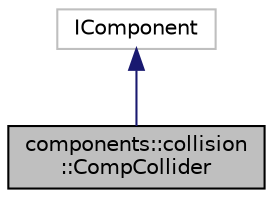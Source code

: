 digraph "components::collision::CompCollider"
{
 // LATEX_PDF_SIZE
  edge [fontname="Helvetica",fontsize="10",labelfontname="Helvetica",labelfontsize="10"];
  node [fontname="Helvetica",fontsize="10",shape=record];
  Node1 [label="components::collision\l::CompCollider",height=0.2,width=0.4,color="black", fillcolor="grey75", style="filled", fontcolor="black",tooltip="Collider component"];
  Node2 -> Node1 [dir="back",color="midnightblue",fontsize="10",style="solid",fontname="Helvetica"];
  Node2 [label="IComponent",height=0.2,width=0.4,color="grey75", fillcolor="white", style="filled",tooltip=" "];
}
